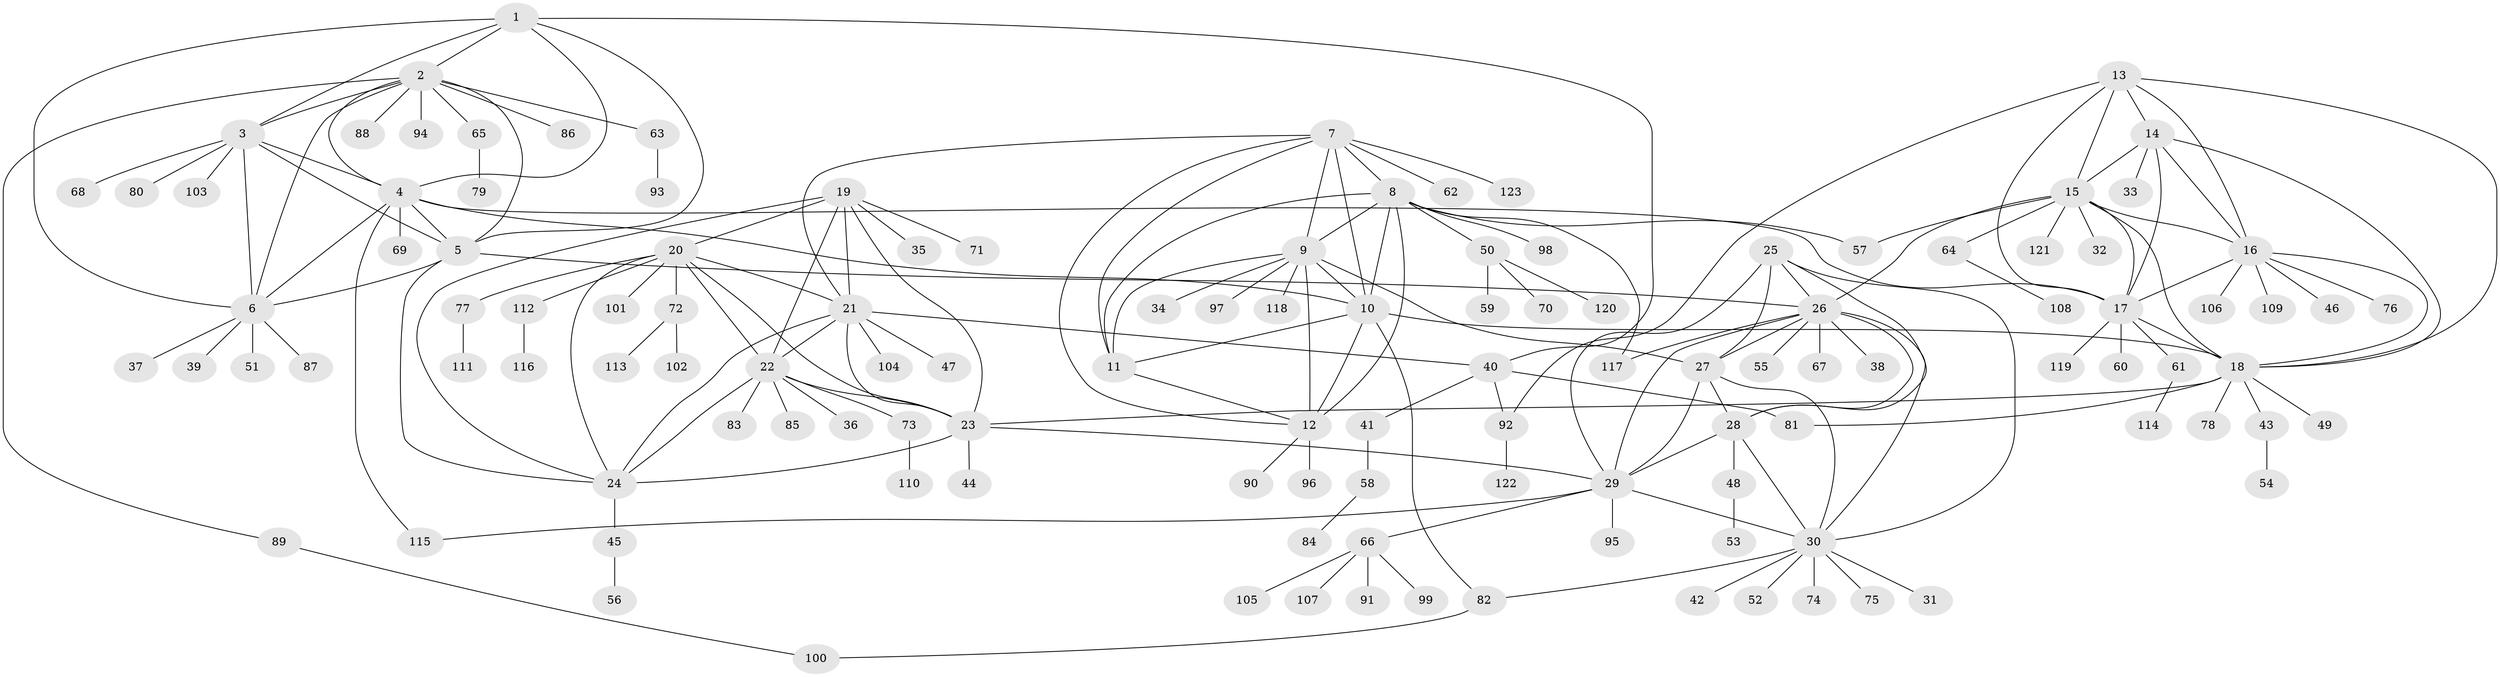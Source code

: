// coarse degree distribution, {8: 0.04081632653061224, 9: 0.030612244897959183, 10: 0.04081632653061224, 5: 0.04081632653061224, 7: 0.02040816326530612, 6: 0.02040816326530612, 13: 0.02040816326530612, 3: 0.02040816326530612, 4: 0.02040816326530612, 1: 0.6020408163265306, 2: 0.14285714285714285}
// Generated by graph-tools (version 1.1) at 2025/52/02/27/25 19:52:21]
// undirected, 123 vertices, 186 edges
graph export_dot {
graph [start="1"]
  node [color=gray90,style=filled];
  1;
  2;
  3;
  4;
  5;
  6;
  7;
  8;
  9;
  10;
  11;
  12;
  13;
  14;
  15;
  16;
  17;
  18;
  19;
  20;
  21;
  22;
  23;
  24;
  25;
  26;
  27;
  28;
  29;
  30;
  31;
  32;
  33;
  34;
  35;
  36;
  37;
  38;
  39;
  40;
  41;
  42;
  43;
  44;
  45;
  46;
  47;
  48;
  49;
  50;
  51;
  52;
  53;
  54;
  55;
  56;
  57;
  58;
  59;
  60;
  61;
  62;
  63;
  64;
  65;
  66;
  67;
  68;
  69;
  70;
  71;
  72;
  73;
  74;
  75;
  76;
  77;
  78;
  79;
  80;
  81;
  82;
  83;
  84;
  85;
  86;
  87;
  88;
  89;
  90;
  91;
  92;
  93;
  94;
  95;
  96;
  97;
  98;
  99;
  100;
  101;
  102;
  103;
  104;
  105;
  106;
  107;
  108;
  109;
  110;
  111;
  112;
  113;
  114;
  115;
  116;
  117;
  118;
  119;
  120;
  121;
  122;
  123;
  1 -- 2;
  1 -- 3;
  1 -- 4;
  1 -- 5;
  1 -- 6;
  1 -- 40;
  2 -- 3;
  2 -- 4;
  2 -- 5;
  2 -- 6;
  2 -- 63;
  2 -- 65;
  2 -- 86;
  2 -- 88;
  2 -- 89;
  2 -- 94;
  3 -- 4;
  3 -- 5;
  3 -- 6;
  3 -- 68;
  3 -- 80;
  3 -- 103;
  4 -- 5;
  4 -- 6;
  4 -- 10;
  4 -- 17;
  4 -- 69;
  4 -- 115;
  5 -- 6;
  5 -- 24;
  5 -- 26;
  6 -- 37;
  6 -- 39;
  6 -- 51;
  6 -- 87;
  7 -- 8;
  7 -- 9;
  7 -- 10;
  7 -- 11;
  7 -- 12;
  7 -- 21;
  7 -- 62;
  7 -- 123;
  8 -- 9;
  8 -- 10;
  8 -- 11;
  8 -- 12;
  8 -- 50;
  8 -- 57;
  8 -- 98;
  8 -- 117;
  9 -- 10;
  9 -- 11;
  9 -- 12;
  9 -- 27;
  9 -- 34;
  9 -- 97;
  9 -- 118;
  10 -- 11;
  10 -- 12;
  10 -- 18;
  10 -- 82;
  11 -- 12;
  12 -- 90;
  12 -- 96;
  13 -- 14;
  13 -- 15;
  13 -- 16;
  13 -- 17;
  13 -- 18;
  13 -- 92;
  14 -- 15;
  14 -- 16;
  14 -- 17;
  14 -- 18;
  14 -- 33;
  15 -- 16;
  15 -- 17;
  15 -- 18;
  15 -- 26;
  15 -- 32;
  15 -- 57;
  15 -- 64;
  15 -- 121;
  16 -- 17;
  16 -- 18;
  16 -- 46;
  16 -- 76;
  16 -- 106;
  16 -- 109;
  17 -- 18;
  17 -- 60;
  17 -- 61;
  17 -- 119;
  18 -- 23;
  18 -- 43;
  18 -- 49;
  18 -- 78;
  18 -- 81;
  19 -- 20;
  19 -- 21;
  19 -- 22;
  19 -- 23;
  19 -- 24;
  19 -- 35;
  19 -- 71;
  20 -- 21;
  20 -- 22;
  20 -- 23;
  20 -- 24;
  20 -- 72;
  20 -- 77;
  20 -- 101;
  20 -- 112;
  21 -- 22;
  21 -- 23;
  21 -- 24;
  21 -- 40;
  21 -- 47;
  21 -- 104;
  22 -- 23;
  22 -- 24;
  22 -- 36;
  22 -- 73;
  22 -- 83;
  22 -- 85;
  23 -- 24;
  23 -- 29;
  23 -- 44;
  24 -- 45;
  25 -- 26;
  25 -- 27;
  25 -- 28;
  25 -- 29;
  25 -- 30;
  26 -- 27;
  26 -- 28;
  26 -- 29;
  26 -- 30;
  26 -- 38;
  26 -- 55;
  26 -- 67;
  26 -- 117;
  27 -- 28;
  27 -- 29;
  27 -- 30;
  28 -- 29;
  28 -- 30;
  28 -- 48;
  29 -- 30;
  29 -- 66;
  29 -- 95;
  29 -- 115;
  30 -- 31;
  30 -- 42;
  30 -- 52;
  30 -- 74;
  30 -- 75;
  30 -- 82;
  40 -- 41;
  40 -- 81;
  40 -- 92;
  41 -- 58;
  43 -- 54;
  45 -- 56;
  48 -- 53;
  50 -- 59;
  50 -- 70;
  50 -- 120;
  58 -- 84;
  61 -- 114;
  63 -- 93;
  64 -- 108;
  65 -- 79;
  66 -- 91;
  66 -- 99;
  66 -- 105;
  66 -- 107;
  72 -- 102;
  72 -- 113;
  73 -- 110;
  77 -- 111;
  82 -- 100;
  89 -- 100;
  92 -- 122;
  112 -- 116;
}
